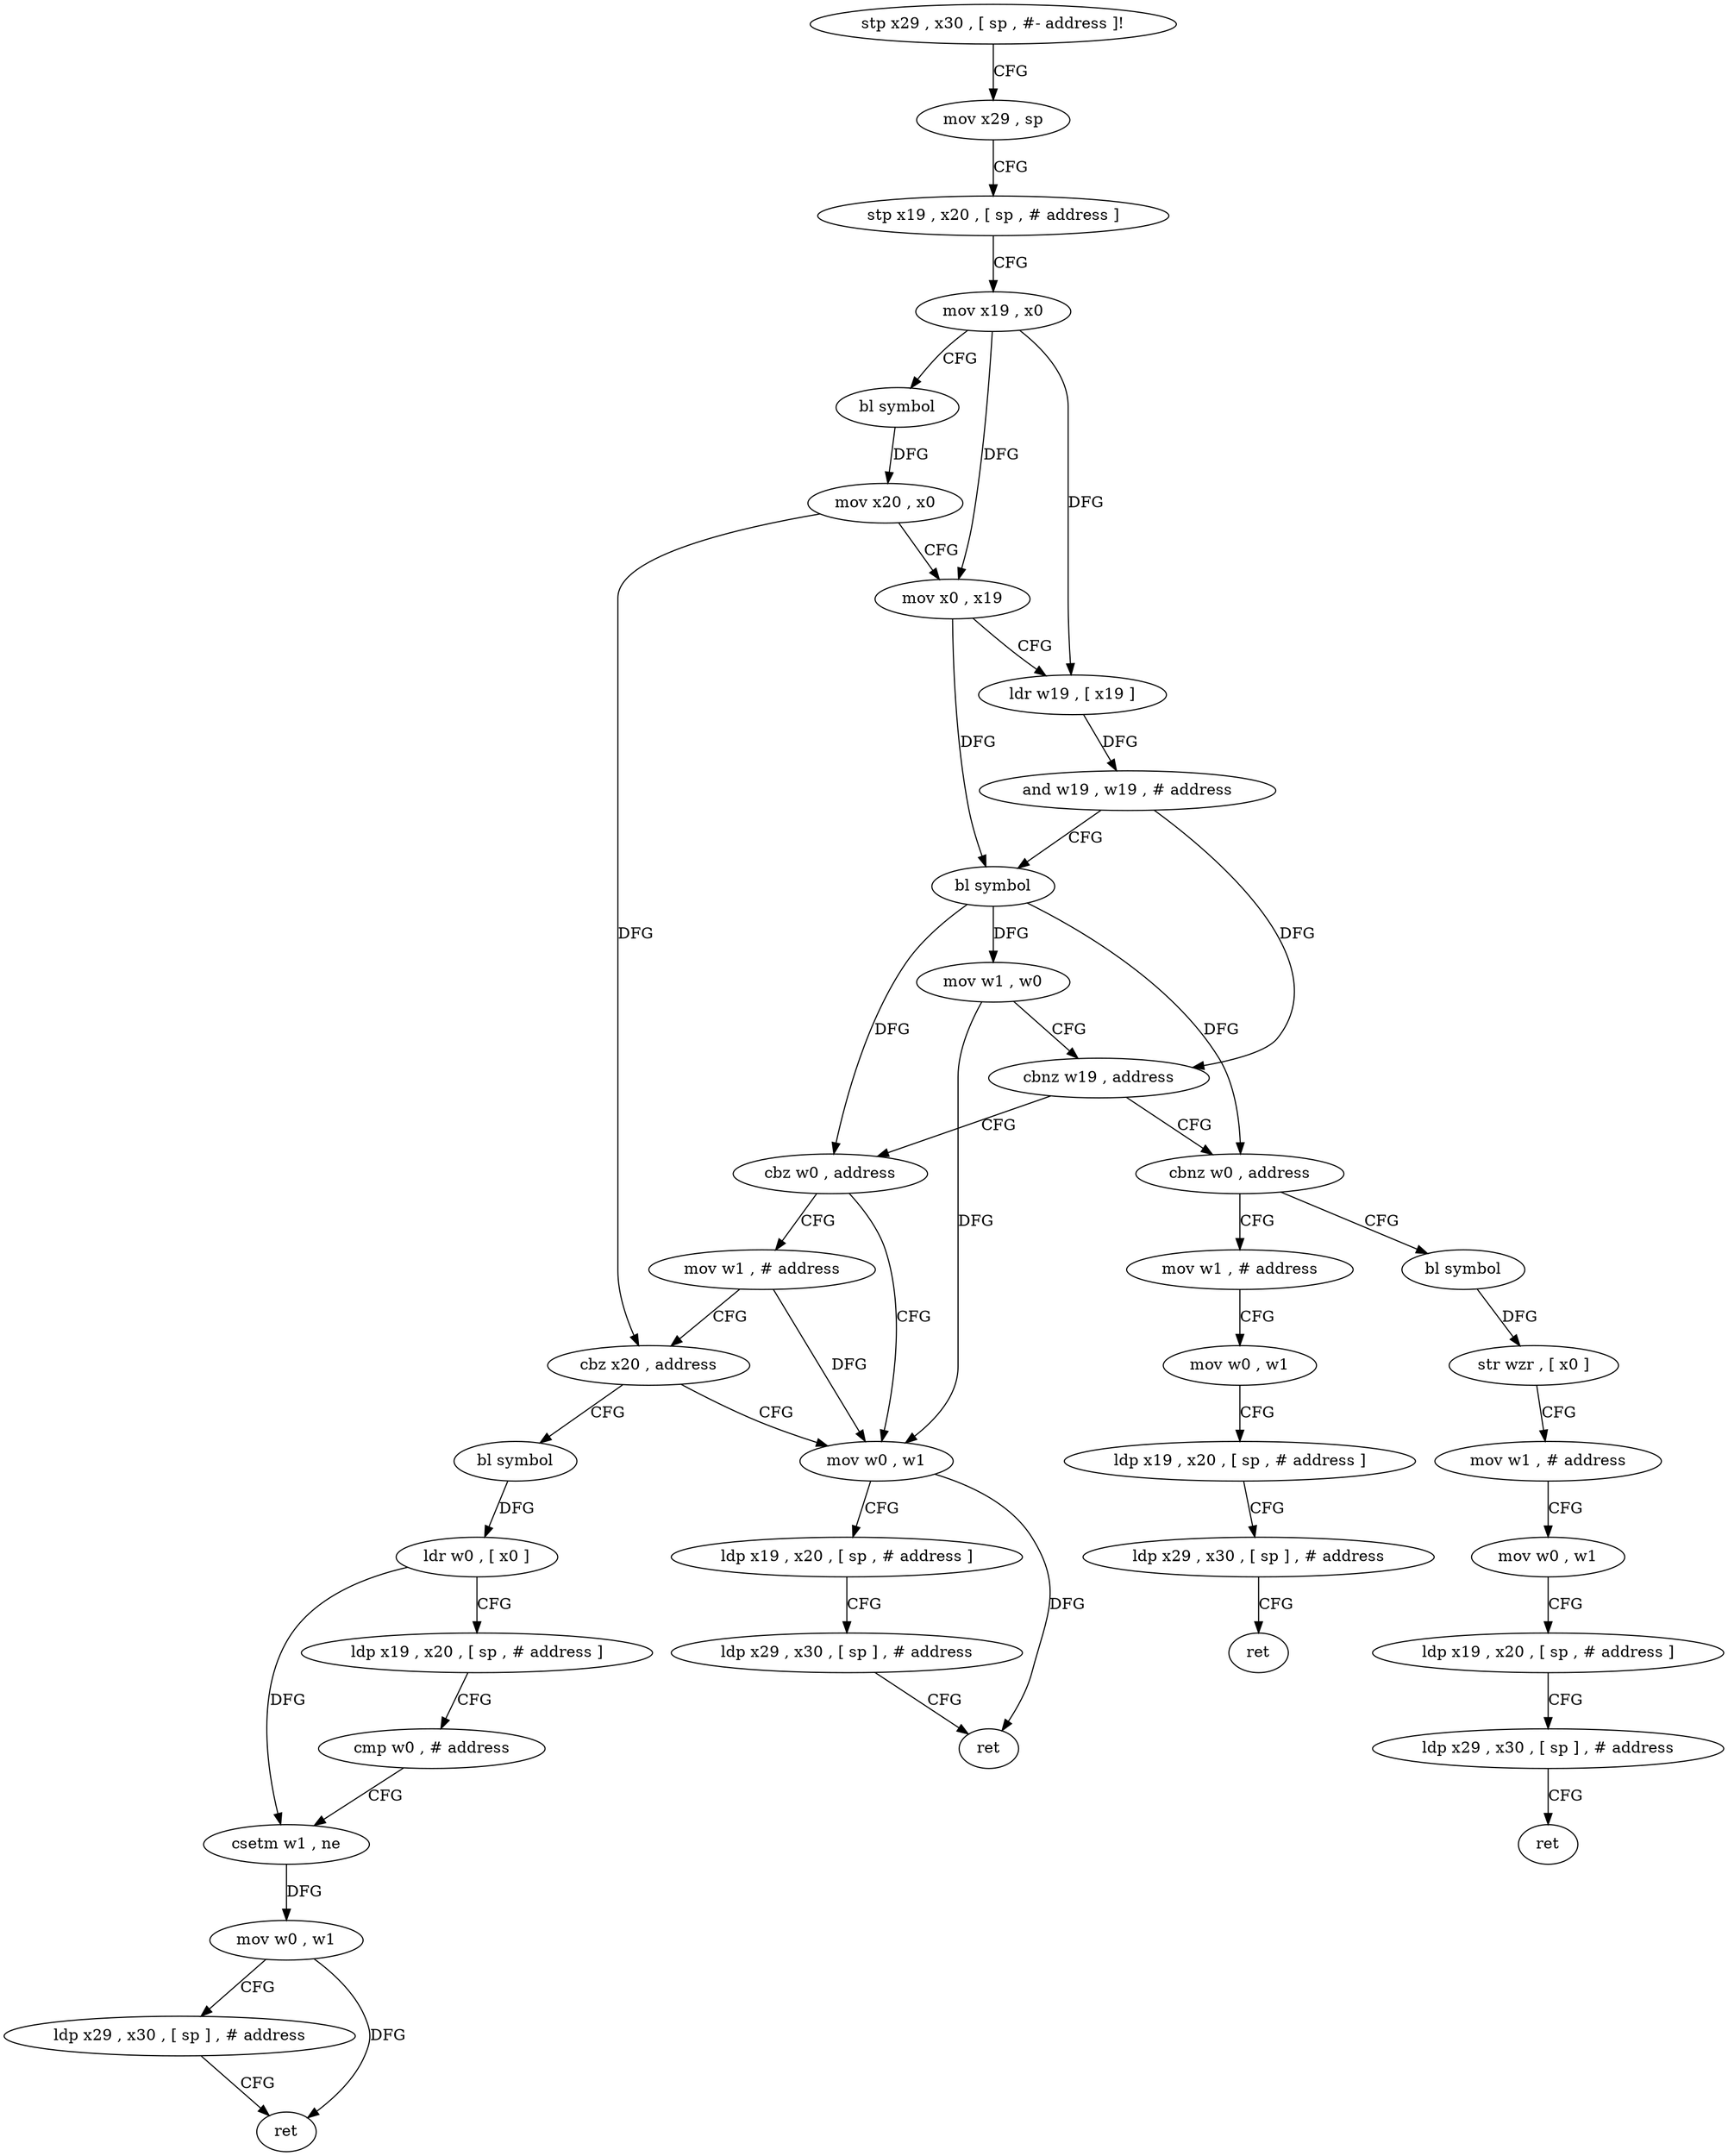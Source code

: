digraph "func" {
"4287688" [label = "stp x29 , x30 , [ sp , #- address ]!" ]
"4287692" [label = "mov x29 , sp" ]
"4287696" [label = "stp x19 , x20 , [ sp , # address ]" ]
"4287700" [label = "mov x19 , x0" ]
"4287704" [label = "bl symbol" ]
"4287708" [label = "mov x20 , x0" ]
"4287712" [label = "mov x0 , x19" ]
"4287716" [label = "ldr w19 , [ x19 ]" ]
"4287720" [label = "and w19 , w19 , # address" ]
"4287724" [label = "bl symbol" ]
"4287728" [label = "mov w1 , w0" ]
"4287732" [label = "cbnz w19 , address" ]
"4287768" [label = "cbnz w0 , address" ]
"4287736" [label = "cbz w0 , address" ]
"4287832" [label = "mov w1 , # address" ]
"4287772" [label = "bl symbol" ]
"4287748" [label = "mov w0 , w1" ]
"4287740" [label = "mov w1 , # address" ]
"4287836" [label = "mov w0 , w1" ]
"4287840" [label = "ldp x19 , x20 , [ sp , # address ]" ]
"4287844" [label = "ldp x29 , x30 , [ sp ] , # address" ]
"4287848" [label = "ret" ]
"4287776" [label = "str wzr , [ x0 ]" ]
"4287780" [label = "mov w1 , # address" ]
"4287784" [label = "mov w0 , w1" ]
"4287788" [label = "ldp x19 , x20 , [ sp , # address ]" ]
"4287792" [label = "ldp x29 , x30 , [ sp ] , # address" ]
"4287796" [label = "ret" ]
"4287752" [label = "ldp x19 , x20 , [ sp , # address ]" ]
"4287756" [label = "ldp x29 , x30 , [ sp ] , # address" ]
"4287760" [label = "ret" ]
"4287744" [label = "cbz x20 , address" ]
"4287800" [label = "bl symbol" ]
"4287804" [label = "ldr w0 , [ x0 ]" ]
"4287808" [label = "ldp x19 , x20 , [ sp , # address ]" ]
"4287812" [label = "cmp w0 , # address" ]
"4287816" [label = "csetm w1 , ne" ]
"4287820" [label = "mov w0 , w1" ]
"4287824" [label = "ldp x29 , x30 , [ sp ] , # address" ]
"4287828" [label = "ret" ]
"4287688" -> "4287692" [ label = "CFG" ]
"4287692" -> "4287696" [ label = "CFG" ]
"4287696" -> "4287700" [ label = "CFG" ]
"4287700" -> "4287704" [ label = "CFG" ]
"4287700" -> "4287712" [ label = "DFG" ]
"4287700" -> "4287716" [ label = "DFG" ]
"4287704" -> "4287708" [ label = "DFG" ]
"4287708" -> "4287712" [ label = "CFG" ]
"4287708" -> "4287744" [ label = "DFG" ]
"4287712" -> "4287716" [ label = "CFG" ]
"4287712" -> "4287724" [ label = "DFG" ]
"4287716" -> "4287720" [ label = "DFG" ]
"4287720" -> "4287724" [ label = "CFG" ]
"4287720" -> "4287732" [ label = "DFG" ]
"4287724" -> "4287728" [ label = "DFG" ]
"4287724" -> "4287768" [ label = "DFG" ]
"4287724" -> "4287736" [ label = "DFG" ]
"4287728" -> "4287732" [ label = "CFG" ]
"4287728" -> "4287748" [ label = "DFG" ]
"4287732" -> "4287768" [ label = "CFG" ]
"4287732" -> "4287736" [ label = "CFG" ]
"4287768" -> "4287832" [ label = "CFG" ]
"4287768" -> "4287772" [ label = "CFG" ]
"4287736" -> "4287748" [ label = "CFG" ]
"4287736" -> "4287740" [ label = "CFG" ]
"4287832" -> "4287836" [ label = "CFG" ]
"4287772" -> "4287776" [ label = "DFG" ]
"4287748" -> "4287752" [ label = "CFG" ]
"4287748" -> "4287760" [ label = "DFG" ]
"4287740" -> "4287744" [ label = "CFG" ]
"4287740" -> "4287748" [ label = "DFG" ]
"4287836" -> "4287840" [ label = "CFG" ]
"4287840" -> "4287844" [ label = "CFG" ]
"4287844" -> "4287848" [ label = "CFG" ]
"4287776" -> "4287780" [ label = "CFG" ]
"4287780" -> "4287784" [ label = "CFG" ]
"4287784" -> "4287788" [ label = "CFG" ]
"4287788" -> "4287792" [ label = "CFG" ]
"4287792" -> "4287796" [ label = "CFG" ]
"4287752" -> "4287756" [ label = "CFG" ]
"4287756" -> "4287760" [ label = "CFG" ]
"4287744" -> "4287800" [ label = "CFG" ]
"4287744" -> "4287748" [ label = "CFG" ]
"4287800" -> "4287804" [ label = "DFG" ]
"4287804" -> "4287808" [ label = "CFG" ]
"4287804" -> "4287816" [ label = "DFG" ]
"4287808" -> "4287812" [ label = "CFG" ]
"4287812" -> "4287816" [ label = "CFG" ]
"4287816" -> "4287820" [ label = "DFG" ]
"4287820" -> "4287824" [ label = "CFG" ]
"4287820" -> "4287828" [ label = "DFG" ]
"4287824" -> "4287828" [ label = "CFG" ]
}
